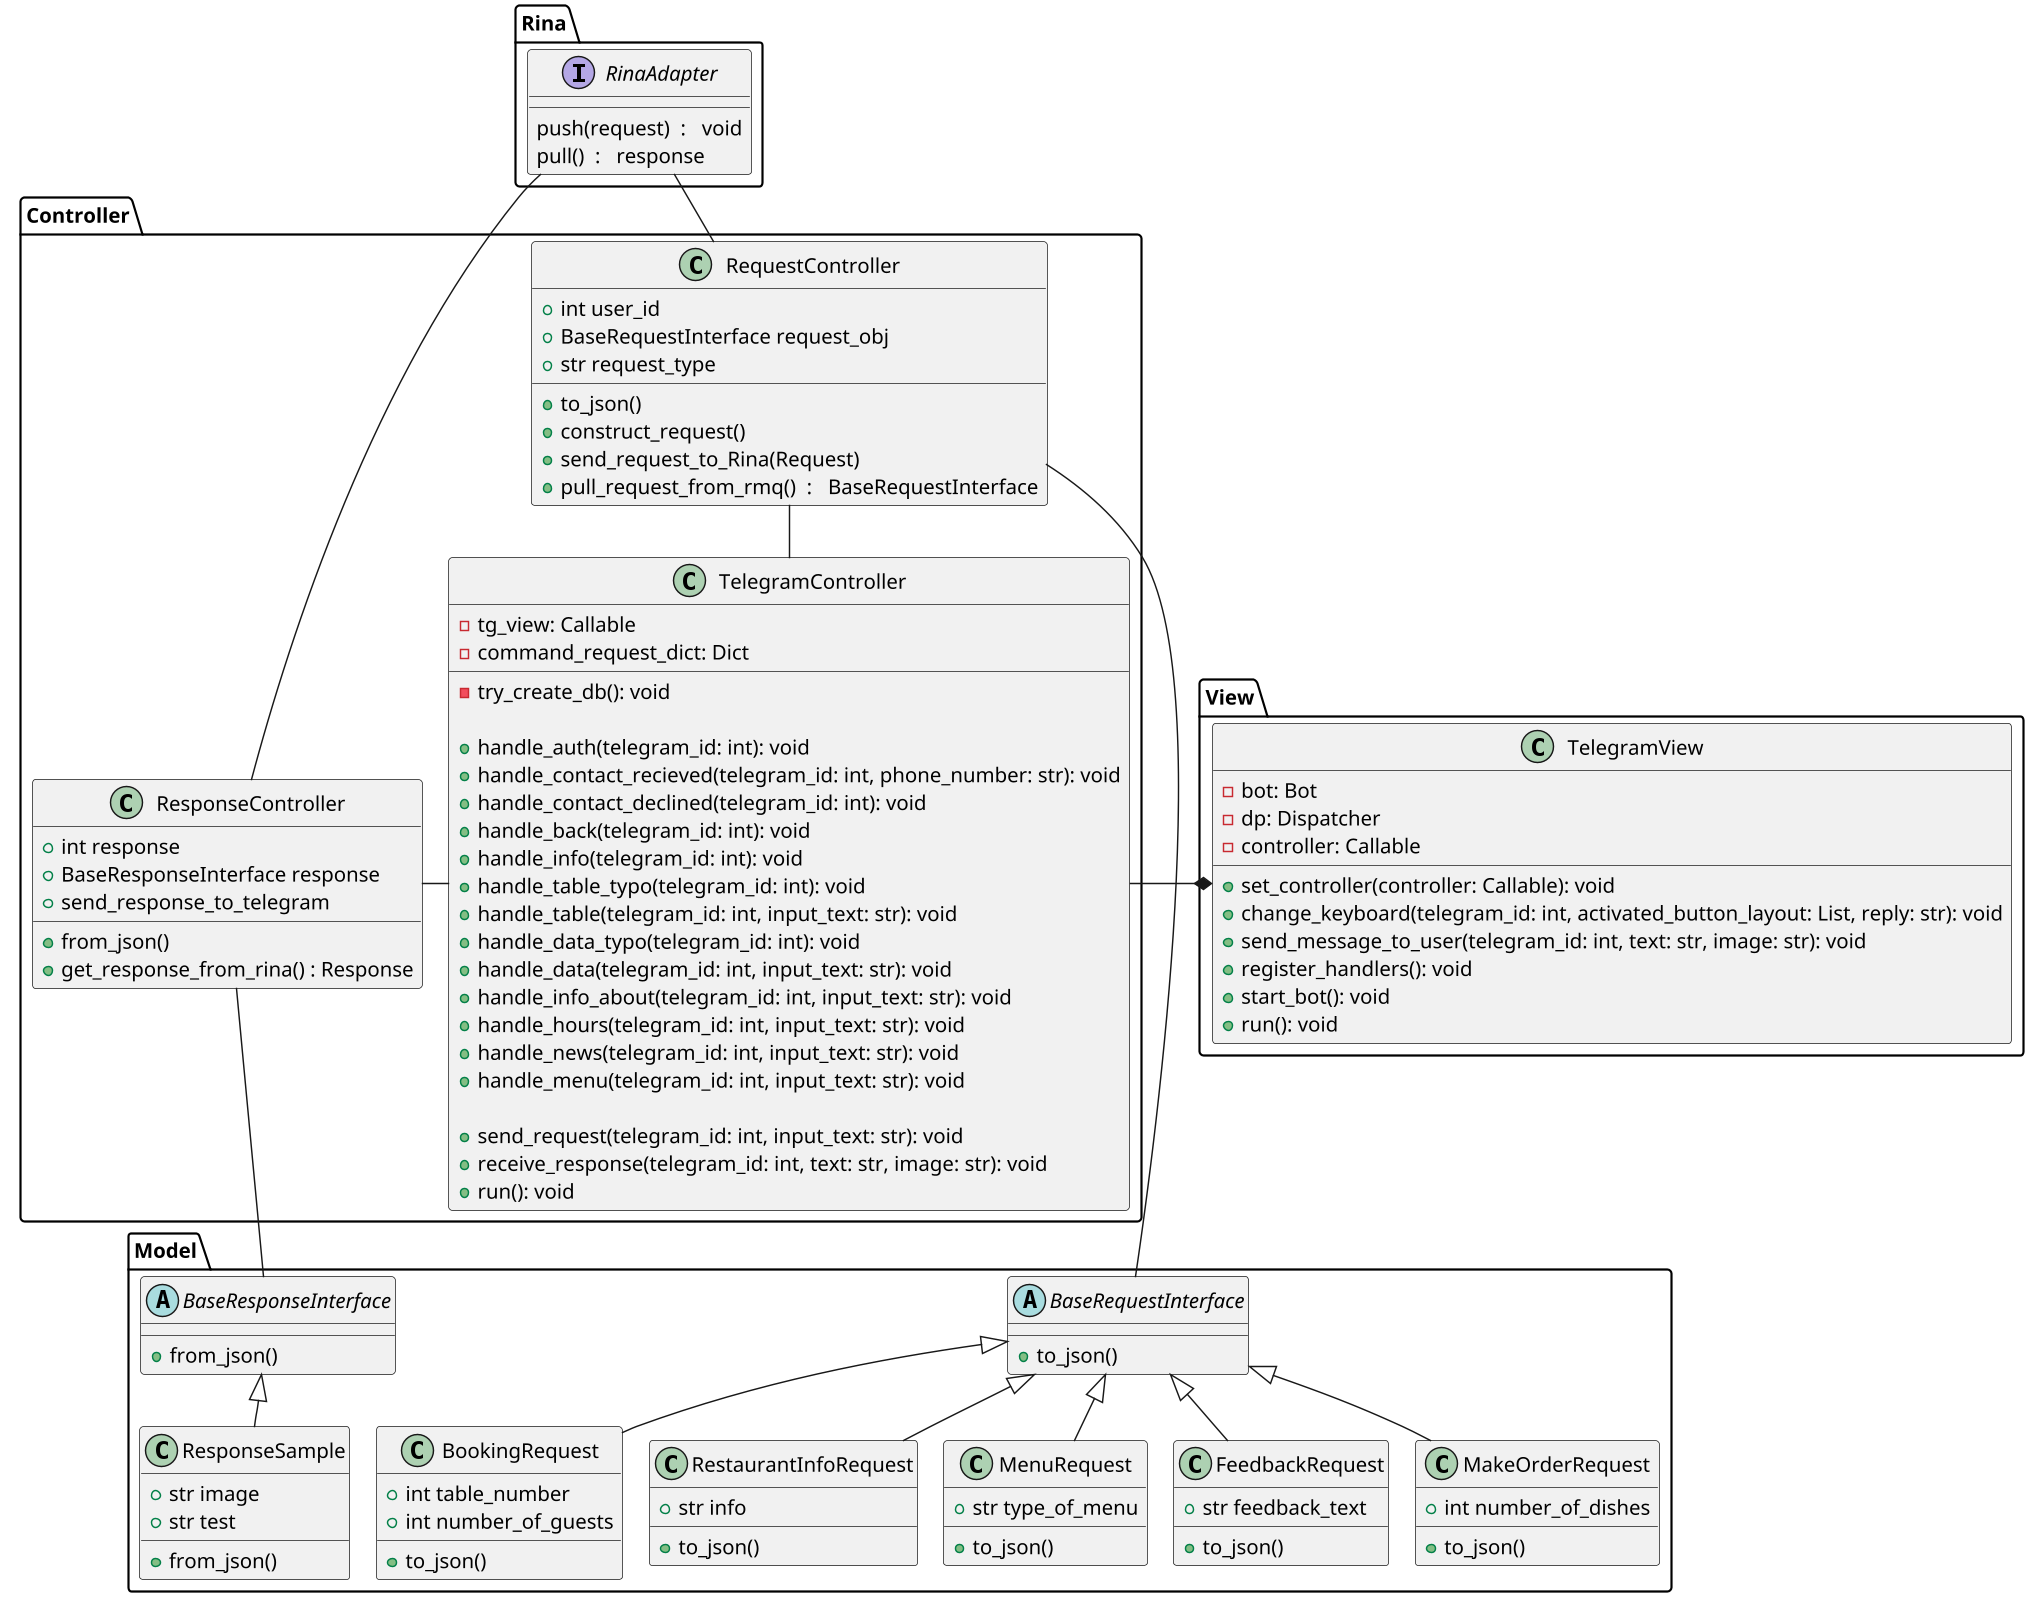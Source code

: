 @startuml
!pragma layout smetana

scale  2048 width
scale  1600 height
package "Model" {


'class USER {
'  +telegram_id
'}
'
'class AUTHORIZED_USER {
'  +telegram_id
'  +bookTable()
'  +getRestaurantInfo()
'  +getMenu()
'  +giveFeedback()
'}
  abstract class BaseResponseInterface{
+ from_json()
}
class ResponseSample{
+ str image
+ str test
+ from_json()
}

  abstract class BaseRequestInterface {
    + to_json()
  }
class MakeOrderRequest{
+ int number_of_dishes
+ to_json()
}

  class BookingRequest {

+ int table_number
+ int number_of_guests
+ to_json()
  }

  class RestaurantInfoRequest {
+ str info
+ to_json()
  }

  class MenuRequest {
+ str type_of_menu
+ to_json()
  }

  class FeedbackRequest {
+ str feedback_text
+ to_json()
  }


}

package "View" {
class "TelegramView" {
  -bot: Bot
  -dp: Dispatcher
  -controller: Callable
  +set_controller(controller: Callable): void
  +change_keyboard(telegram_id: int, activated_button_layout: List, reply: str): void
  +send_message_to_user(telegram_id: int, text: str, image: str): void
  +register_handlers(): void
  +start_bot(): void
  +run(): void
}


}

package Rina {
interface RinaAdapter{
push(request)  :   void
pull()  :   response
}

}
package "Controller" {


  class ResponseController{
'  +receive_response_from_rmq()
+ int response
+ BaseResponseInterface response
+ from_json()
  +get_response_from_rina() : Response
  +send_response_to_telegram
  }
  class RequestController{
  + int user_id
+ BaseRequestInterface request_obj
+ str request_type
+ to_json()
+ construct_request()
'  -request:Request
  +send_request_to_Rina(Request)
  +pull_request_from_rmq()  :   BaseRequestInterface
  }
  class "TelegramController" {
  -tg_view: Callable
  -command_request_dict: Dict
  -try_create_db(): void

  +handle_auth(telegram_id: int): void
  +handle_contact_recieved(telegram_id: int, phone_number: str): void
  +handle_contact_declined(telegram_id: int): void
  +handle_back(telegram_id: int): void
  +handle_info(telegram_id: int): void
  +handle_table_typo(telegram_id: int): void
  +handle_table(telegram_id: int, input_text: str): void
  +handle_data_typo(telegram_id: int): void
  +handle_data(telegram_id: int, input_text: str): void
  +handle_info_about(telegram_id: int, input_text: str): void
  +handle_hours(telegram_id: int, input_text: str): void
  +handle_news(telegram_id: int, input_text: str): void
  +handle_menu(telegram_id: int, input_text: str): void
  
  +send_request(telegram_id: int, input_text: str): void
  +receive_response(telegram_id: int, text: str, image: str): void
  +run(): void
}

}
BaseRequestInterface <|-- BookingRequest
BaseRequestInterface <|-- MakeOrderRequest

BaseRequestInterface <|-- RestaurantInfoRequest
BaseRequestInterface <|-- MenuRequest
BaseRequestInterface <|-- FeedbackRequest
BaseResponseInterface <|-- ResponseSample
'TelegramView *--
TelegramController -right-* TelegramView
'ResponseController -> TelegramController
RinaAdapter -- RequestController
RinaAdapter -- ResponseController
ResponseController - TelegramController
RequestController -- TelegramController
ResponseController -- BaseResponseInterface
RequestController - BaseRequestInterface

'USER <|-- AUTHORIZED_USER
'TelegramController --> Request
'RMQController --> RabbitMQ

@enduml


=======
'https://plantuml.com/class-diagram


BaseRequestInterface <|-- MakeOrderRequest
BaseRequestInterface <|-- BookingRequest
BaseRequestInterface <|-- RestaurantInfoRequest
BaseRequestInterface <|-- MenuRequest
BaseRequestInterface <|-- FeedBackRequest

BaseResponseInterface <|-- ResponseSample
BaseResponseInterface <|-- ResponseController


abstract class  BaseRequestInterface {
to_json()
}

class MakeOrderRequest{
int number_of_dishes
to_json()
}
class BookingRequest{
int table_number
int number_of_guests
to_json()
}

class RestaurantInfoRequest{
str info
to_json()
}

class MenuRequest{
str type_of_menu
to_json()
}

class FeedBackRequest{
str feedback_text
to_json()
}


class RequestController{
int user_id
BaseRequestInterface request_obj
str request_type
to_json()
}

abstract class BaseResponseInterface{
from_json()
}

class ResponseSample{
str image
str test
from_json()
}

class ResponseController{
int response
BaseResponseInterface response
from_json()
}


@enduml
